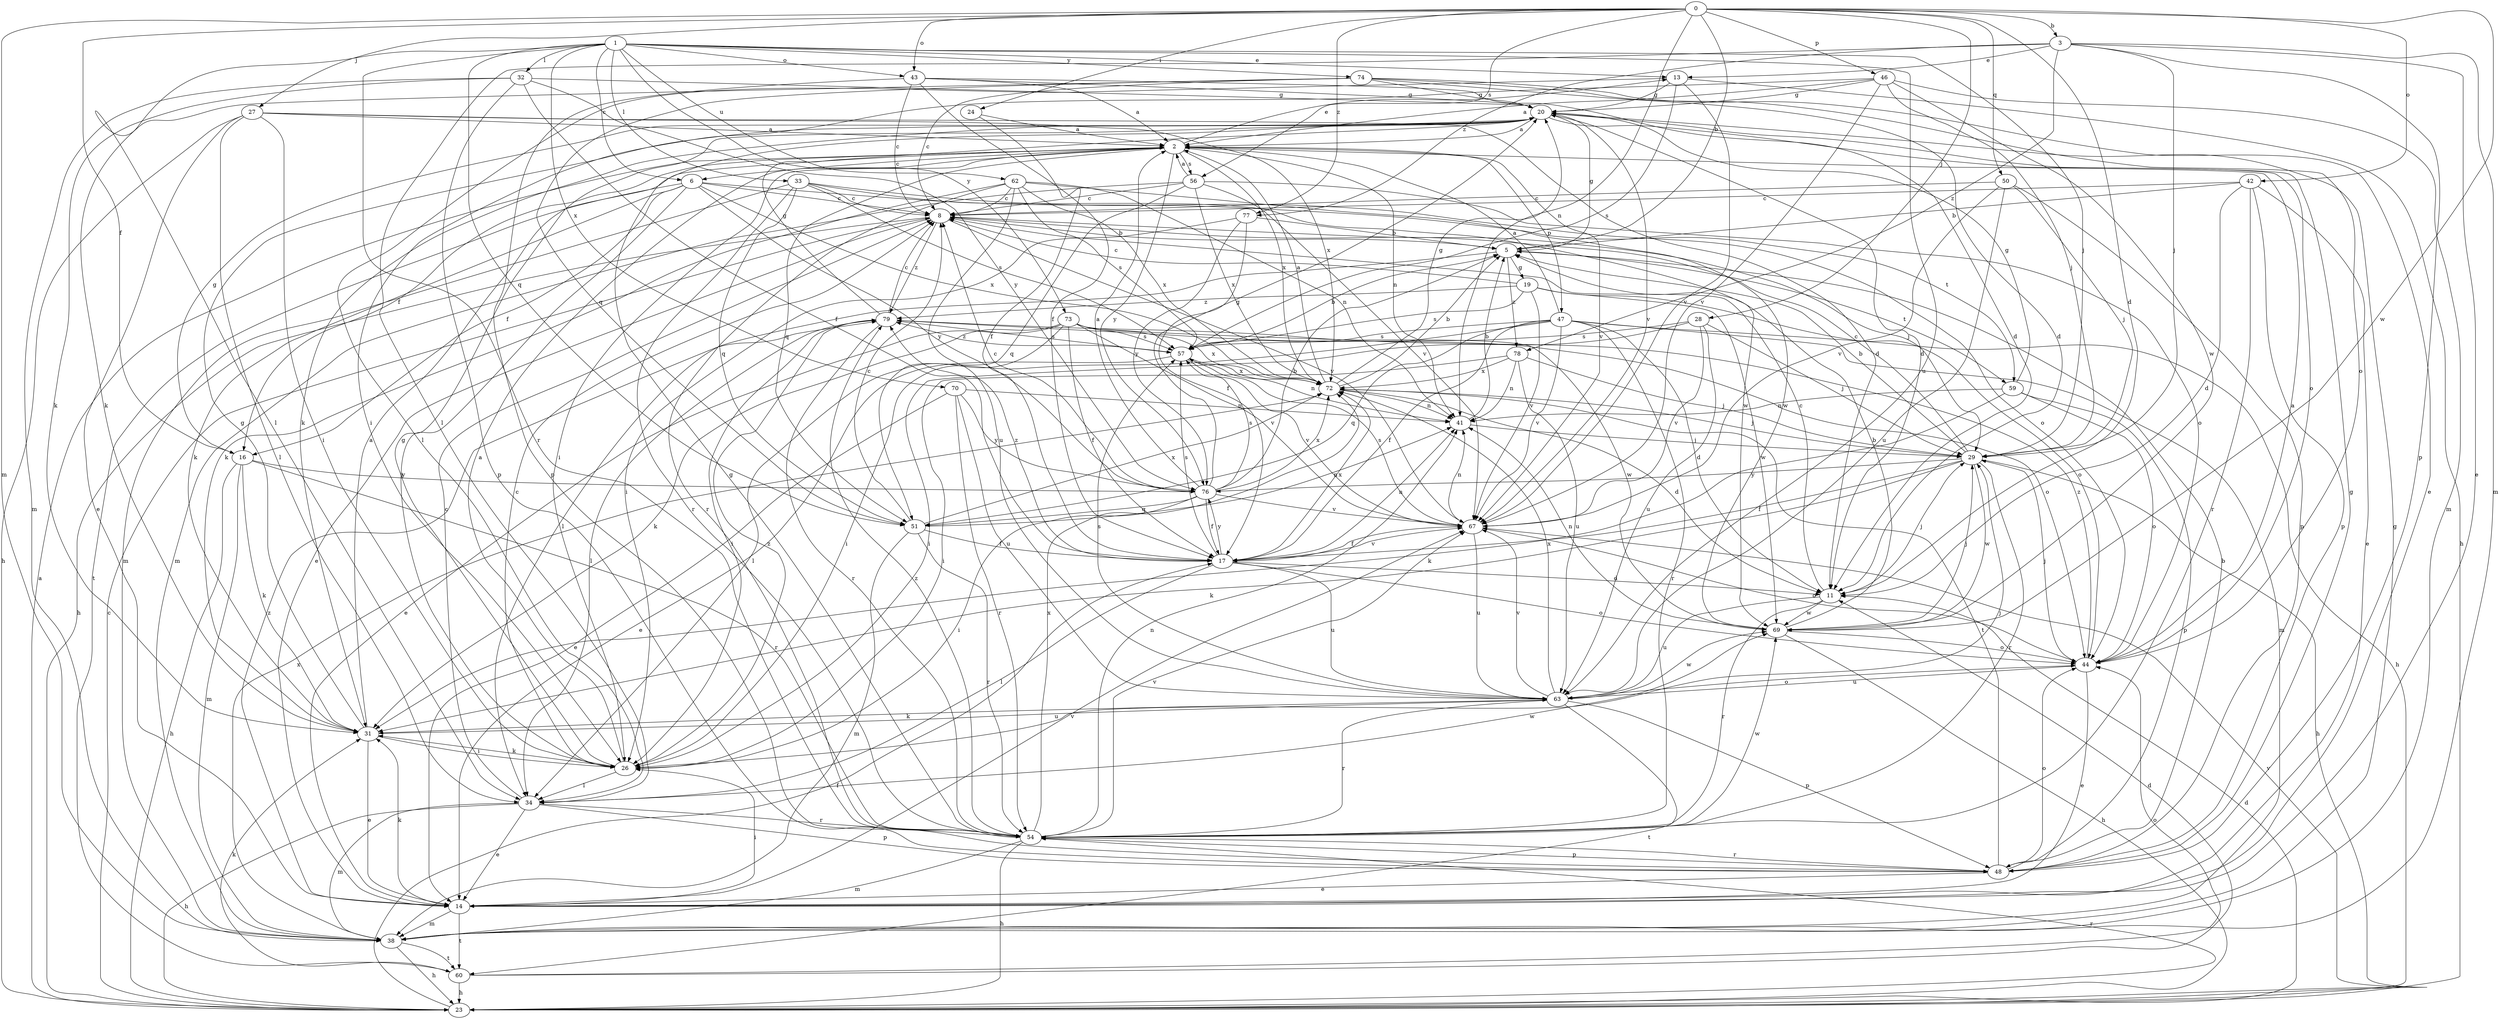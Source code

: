 strict digraph  {
0;
1;
2;
3;
5;
6;
8;
11;
13;
14;
16;
17;
19;
20;
23;
24;
26;
27;
28;
29;
31;
32;
33;
34;
38;
41;
42;
43;
44;
46;
47;
48;
50;
51;
54;
56;
57;
59;
60;
62;
63;
67;
69;
70;
72;
73;
74;
76;
77;
78;
79;
0 -> 3  [label=b];
0 -> 5  [label=b];
0 -> 11  [label=d];
0 -> 16  [label=f];
0 -> 24  [label=i];
0 -> 27  [label=j];
0 -> 28  [label=j];
0 -> 38  [label=m];
0 -> 41  [label=n];
0 -> 42  [label=o];
0 -> 43  [label=o];
0 -> 46  [label=p];
0 -> 50  [label=q];
0 -> 56  [label=s];
0 -> 69  [label=w];
0 -> 77  [label=z];
1 -> 6  [label=c];
1 -> 13  [label=e];
1 -> 29  [label=j];
1 -> 32  [label=l];
1 -> 33  [label=l];
1 -> 34  [label=l];
1 -> 43  [label=o];
1 -> 51  [label=q];
1 -> 54  [label=r];
1 -> 62  [label=u];
1 -> 63  [label=u];
1 -> 70  [label=x];
1 -> 73  [label=y];
1 -> 74  [label=y];
2 -> 6  [label=c];
2 -> 13  [label=e];
2 -> 16  [label=f];
2 -> 26  [label=i];
2 -> 41  [label=n];
2 -> 47  [label=p];
2 -> 51  [label=q];
2 -> 56  [label=s];
2 -> 67  [label=v];
2 -> 72  [label=x];
2 -> 76  [label=y];
3 -> 13  [label=e];
3 -> 14  [label=e];
3 -> 29  [label=j];
3 -> 34  [label=l];
3 -> 38  [label=m];
3 -> 48  [label=p];
3 -> 77  [label=z];
3 -> 78  [label=z];
5 -> 19  [label=g];
5 -> 20  [label=g];
5 -> 34  [label=l];
5 -> 59  [label=t];
5 -> 78  [label=z];
6 -> 8  [label=c];
6 -> 16  [label=f];
6 -> 26  [label=i];
6 -> 31  [label=k];
6 -> 59  [label=t];
6 -> 60  [label=t];
6 -> 72  [label=x];
6 -> 76  [label=y];
8 -> 5  [label=b];
8 -> 14  [label=e];
8 -> 23  [label=h];
8 -> 29  [label=j];
8 -> 67  [label=v];
8 -> 79  [label=z];
11 -> 8  [label=c];
11 -> 29  [label=j];
11 -> 54  [label=r];
11 -> 63  [label=u];
11 -> 69  [label=w];
13 -> 20  [label=g];
13 -> 23  [label=h];
13 -> 34  [label=l];
13 -> 57  [label=s];
13 -> 67  [label=v];
14 -> 26  [label=i];
14 -> 31  [label=k];
14 -> 38  [label=m];
14 -> 60  [label=t];
14 -> 67  [label=v];
14 -> 79  [label=z];
16 -> 20  [label=g];
16 -> 23  [label=h];
16 -> 31  [label=k];
16 -> 38  [label=m];
16 -> 54  [label=r];
16 -> 76  [label=y];
17 -> 11  [label=d];
17 -> 34  [label=l];
17 -> 41  [label=n];
17 -> 44  [label=o];
17 -> 57  [label=s];
17 -> 63  [label=u];
17 -> 67  [label=v];
17 -> 72  [label=x];
17 -> 76  [label=y];
17 -> 79  [label=z];
19 -> 8  [label=c];
19 -> 44  [label=o];
19 -> 57  [label=s];
19 -> 67  [label=v];
19 -> 69  [label=w];
19 -> 79  [label=z];
20 -> 2  [label=a];
20 -> 11  [label=d];
20 -> 31  [label=k];
20 -> 44  [label=o];
20 -> 67  [label=v];
23 -> 2  [label=a];
23 -> 8  [label=c];
23 -> 11  [label=d];
23 -> 17  [label=f];
23 -> 54  [label=r];
23 -> 67  [label=v];
24 -> 2  [label=a];
24 -> 17  [label=f];
26 -> 2  [label=a];
26 -> 8  [label=c];
26 -> 20  [label=g];
26 -> 29  [label=j];
26 -> 31  [label=k];
26 -> 34  [label=l];
26 -> 79  [label=z];
27 -> 2  [label=a];
27 -> 11  [label=d];
27 -> 14  [label=e];
27 -> 23  [label=h];
27 -> 26  [label=i];
27 -> 34  [label=l];
27 -> 72  [label=x];
28 -> 26  [label=i];
28 -> 29  [label=j];
28 -> 57  [label=s];
28 -> 63  [label=u];
28 -> 67  [label=v];
29 -> 5  [label=b];
29 -> 8  [label=c];
29 -> 17  [label=f];
29 -> 23  [label=h];
29 -> 31  [label=k];
29 -> 54  [label=r];
29 -> 69  [label=w];
29 -> 76  [label=y];
31 -> 2  [label=a];
31 -> 14  [label=e];
31 -> 20  [label=g];
31 -> 26  [label=i];
31 -> 63  [label=u];
32 -> 17  [label=f];
32 -> 20  [label=g];
32 -> 31  [label=k];
32 -> 38  [label=m];
32 -> 48  [label=p];
32 -> 76  [label=y];
33 -> 8  [label=c];
33 -> 38  [label=m];
33 -> 44  [label=o];
33 -> 51  [label=q];
33 -> 54  [label=r];
33 -> 57  [label=s];
33 -> 69  [label=w];
34 -> 8  [label=c];
34 -> 14  [label=e];
34 -> 23  [label=h];
34 -> 38  [label=m];
34 -> 48  [label=p];
34 -> 54  [label=r];
34 -> 69  [label=w];
38 -> 20  [label=g];
38 -> 23  [label=h];
38 -> 60  [label=t];
38 -> 72  [label=x];
41 -> 5  [label=b];
41 -> 29  [label=j];
42 -> 5  [label=b];
42 -> 8  [label=c];
42 -> 11  [label=d];
42 -> 14  [label=e];
42 -> 48  [label=p];
42 -> 54  [label=r];
43 -> 2  [label=a];
43 -> 8  [label=c];
43 -> 11  [label=d];
43 -> 17  [label=f];
43 -> 20  [label=g];
43 -> 48  [label=p];
44 -> 2  [label=a];
44 -> 14  [label=e];
44 -> 29  [label=j];
44 -> 63  [label=u];
44 -> 79  [label=z];
46 -> 2  [label=a];
46 -> 20  [label=g];
46 -> 26  [label=i];
46 -> 29  [label=j];
46 -> 38  [label=m];
46 -> 67  [label=v];
46 -> 69  [label=w];
47 -> 2  [label=a];
47 -> 11  [label=d];
47 -> 17  [label=f];
47 -> 23  [label=h];
47 -> 26  [label=i];
47 -> 38  [label=m];
47 -> 51  [label=q];
47 -> 54  [label=r];
47 -> 57  [label=s];
47 -> 67  [label=v];
48 -> 5  [label=b];
48 -> 14  [label=e];
48 -> 20  [label=g];
48 -> 44  [label=o];
48 -> 54  [label=r];
48 -> 72  [label=t];
50 -> 8  [label=c];
50 -> 29  [label=j];
50 -> 48  [label=p];
50 -> 63  [label=u];
50 -> 67  [label=v];
51 -> 8  [label=c];
51 -> 17  [label=f];
51 -> 38  [label=m];
51 -> 41  [label=n];
51 -> 54  [label=r];
51 -> 72  [label=x];
54 -> 20  [label=g];
54 -> 23  [label=h];
54 -> 38  [label=m];
54 -> 41  [label=n];
54 -> 48  [label=p];
54 -> 67  [label=v];
54 -> 69  [label=w];
54 -> 72  [label=x];
54 -> 79  [label=z];
56 -> 2  [label=a];
56 -> 8  [label=c];
56 -> 38  [label=m];
56 -> 44  [label=o];
56 -> 51  [label=q];
56 -> 67  [label=v];
56 -> 72  [label=x];
57 -> 5  [label=b];
57 -> 14  [label=e];
57 -> 41  [label=n];
57 -> 67  [label=v];
57 -> 72  [label=x];
57 -> 79  [label=z];
59 -> 20  [label=g];
59 -> 31  [label=k];
59 -> 41  [label=n];
59 -> 44  [label=o];
59 -> 48  [label=p];
60 -> 11  [label=d];
60 -> 23  [label=h];
60 -> 31  [label=k];
60 -> 44  [label=o];
62 -> 8  [label=c];
62 -> 31  [label=k];
62 -> 41  [label=n];
62 -> 54  [label=r];
62 -> 57  [label=s];
62 -> 63  [label=u];
62 -> 69  [label=w];
62 -> 72  [label=x];
63 -> 31  [label=k];
63 -> 44  [label=o];
63 -> 48  [label=p];
63 -> 54  [label=r];
63 -> 57  [label=s];
63 -> 60  [label=t];
63 -> 67  [label=v];
63 -> 69  [label=w];
63 -> 72  [label=x];
67 -> 17  [label=f];
67 -> 41  [label=n];
67 -> 44  [label=o];
67 -> 57  [label=s];
67 -> 63  [label=u];
69 -> 5  [label=b];
69 -> 23  [label=h];
69 -> 29  [label=j];
69 -> 41  [label=n];
69 -> 44  [label=o];
70 -> 14  [label=e];
70 -> 41  [label=n];
70 -> 54  [label=r];
70 -> 63  [label=u];
70 -> 76  [label=y];
72 -> 2  [label=a];
72 -> 5  [label=b];
72 -> 11  [label=d];
72 -> 20  [label=g];
72 -> 29  [label=j];
72 -> 41  [label=n];
73 -> 14  [label=e];
73 -> 17  [label=f];
73 -> 31  [label=k];
73 -> 34  [label=l];
73 -> 57  [label=s];
73 -> 67  [label=v];
73 -> 69  [label=w];
73 -> 72  [label=x];
74 -> 8  [label=c];
74 -> 11  [label=d];
74 -> 14  [label=e];
74 -> 20  [label=g];
74 -> 31  [label=k];
74 -> 44  [label=o];
74 -> 51  [label=q];
76 -> 2  [label=a];
76 -> 5  [label=b];
76 -> 8  [label=c];
76 -> 17  [label=f];
76 -> 20  [label=g];
76 -> 26  [label=i];
76 -> 51  [label=q];
76 -> 57  [label=s];
76 -> 67  [label=v];
76 -> 72  [label=x];
77 -> 5  [label=b];
77 -> 17  [label=f];
77 -> 26  [label=i];
77 -> 76  [label=y];
78 -> 26  [label=i];
78 -> 29  [label=j];
78 -> 41  [label=n];
78 -> 63  [label=u];
78 -> 72  [label=x];
79 -> 8  [label=c];
79 -> 20  [label=g];
79 -> 26  [label=i];
79 -> 34  [label=l];
79 -> 44  [label=o];
79 -> 54  [label=r];
79 -> 57  [label=s];
}
